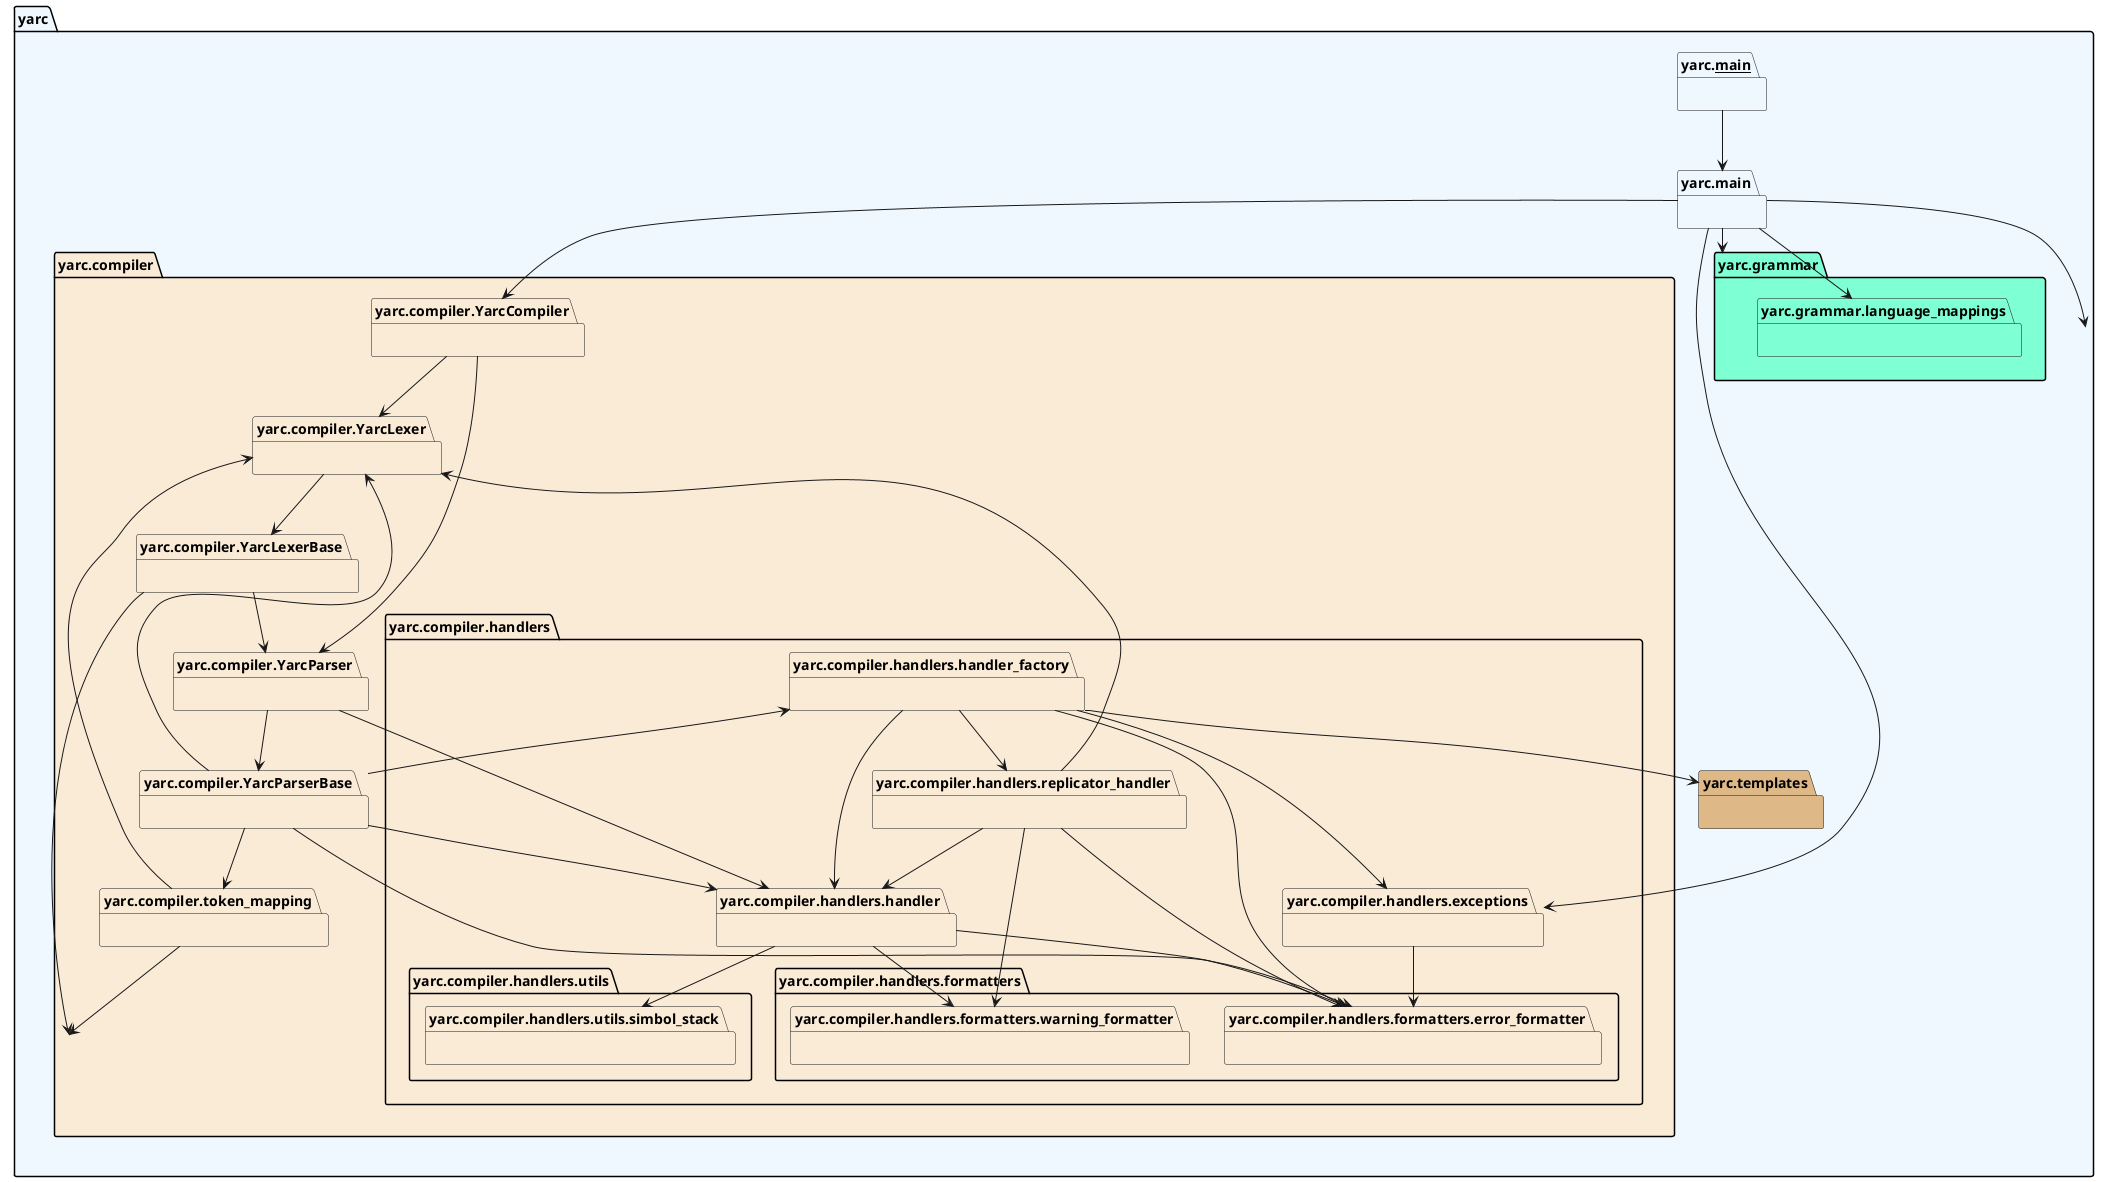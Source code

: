 @startuml packages_yarc
/'set namespaceSeparator none'/
package "yarc" as yarc #aliceblue {
}
package "yarc.__main__" as yarc.__main__ #aliceblue {
}
package "yarc.compiler" as yarc.compiler #antiquewhite {
}
package "yarc.compiler.YarcCompiler" as yarc.compiler.YarcCompiler #antiquewhite {
}
package "yarc.compiler.YarcLexer" as yarc.compiler.YarcLexer #antiquewhite {
}
package "yarc.compiler.YarcLexerBase" as yarc.compiler.YarcLexerBase #antiquewhite {
}
package "yarc.compiler.YarcParser" as yarc.compiler.YarcParser #antiquewhite {
}
package "yarc.compiler.YarcParserBase" as yarc.compiler.YarcParserBase #antiquewhite {
}
package "yarc.compiler.handlers" as yarc.compiler.handlers #antiquewhite {
}
package "yarc.compiler.handlers.exceptions" as yarc.compiler.handlers.exceptions #antiquewhite {
}
package "yarc.compiler.handlers.formatters" as yarc.compiler.handlers.formatters #antiquewhite {
}
package "yarc.compiler.handlers.formatters.error_formatter" as yarc.compiler.handlers.formatters.error_formatter #antiquewhite {
}
package "yarc.compiler.handlers.formatters.warning_formatter" as yarc.compiler.handlers.formatters.warning_formatter #antiquewhite {
}
package "yarc.compiler.handlers.handler" as yarc.compiler.handlers.handler #antiquewhite {
}
package "yarc.compiler.handlers.handler_factory" as yarc.compiler.handlers.handler_factory #antiquewhite {
}
package "yarc.compiler.handlers.replicator_handler" as yarc.compiler.handlers.replicator_handler #antiquewhite {
}
package "yarc.compiler.handlers.utils" as yarc.compiler.handlers.utils #antiquewhite {
}
package "yarc.compiler.handlers.utils.simbol_stack" as yarc.compiler.handlers.utils.simbol_stack #antiquewhite {
}
package "yarc.compiler.token_mapping" as yarc.compiler.token_mapping #antiquewhite {
}
package "yarc.grammar" as yarc.grammar #aquamarine {
}
package "yarc.grammar.language_mappings" as yarc.grammar.language_mappings #aquamarine {
}
package "yarc.main" as yarc.main #aliceblue {
}
package "yarc.templates" as yarc.templates #burlywood {
}
yarc.__main__ --> yarc.main
yarc.compiler.YarcCompiler --> yarc.compiler.YarcLexer
yarc.compiler.YarcCompiler --> yarc.compiler.YarcParser
yarc.compiler.YarcLexer --> yarc.compiler.YarcLexerBase
yarc.compiler.YarcLexerBase --> yarc.compiler
yarc.compiler.YarcLexerBase --> yarc.compiler.YarcParser
yarc.compiler.YarcParser --> yarc.compiler.YarcParserBase
yarc.compiler.YarcParser --> yarc.compiler.handlers.handler
yarc.compiler.YarcParserBase --> yarc.compiler.YarcLexer
yarc.compiler.YarcParserBase --> yarc.compiler.handlers.formatters.error_formatter
yarc.compiler.YarcParserBase --> yarc.compiler.handlers.handler
yarc.compiler.YarcParserBase --> yarc.compiler.handlers.handler_factory
yarc.compiler.YarcParserBase --> yarc.compiler.token_mapping
yarc.compiler.handlers.exceptions --> yarc.compiler.handlers.formatters.error_formatter
yarc.compiler.handlers.handler --> yarc.compiler.handlers.formatters.error_formatter
yarc.compiler.handlers.handler --> yarc.compiler.handlers.formatters.warning_formatter
yarc.compiler.handlers.handler --> yarc.compiler.handlers.utils.simbol_stack
yarc.compiler.handlers.handler_factory --> yarc.compiler.handlers.exceptions
yarc.compiler.handlers.handler_factory --> yarc.compiler.handlers.formatters.error_formatter
yarc.compiler.handlers.handler_factory --> yarc.compiler.handlers.handler
yarc.compiler.handlers.handler_factory --> yarc.compiler.handlers.replicator_handler
yarc.compiler.handlers.handler_factory --> yarc.templates
yarc.compiler.handlers.replicator_handler --> yarc.compiler.YarcLexer
yarc.compiler.handlers.replicator_handler --> yarc.compiler.handlers.formatters.error_formatter
yarc.compiler.handlers.replicator_handler --> yarc.compiler.handlers.formatters.warning_formatter
yarc.compiler.handlers.replicator_handler --> yarc.compiler.handlers.handler
yarc.compiler.token_mapping --> yarc.compiler
yarc.compiler.token_mapping --> yarc.compiler.YarcLexer
yarc.main --> yarc
yarc.main --> yarc.compiler.YarcCompiler
yarc.main --> yarc.compiler.handlers.exceptions
yarc.main --> yarc.grammar
yarc.main --> yarc.grammar.language_mappings
@enduml
